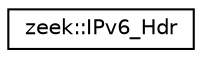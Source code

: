 digraph "Graphical Class Hierarchy"
{
 // LATEX_PDF_SIZE
  edge [fontname="Helvetica",fontsize="10",labelfontname="Helvetica",labelfontsize="10"];
  node [fontname="Helvetica",fontsize="10",shape=record];
  rankdir="LR";
  Node0 [label="zeek::IPv6_Hdr",height=0.2,width=0.4,color="black", fillcolor="white", style="filled",URL="$d1/d4e/classzeek_1_1IPv6__Hdr.html",tooltip=" "];
}
